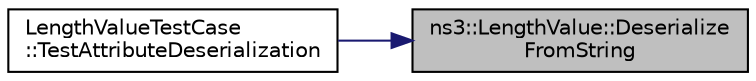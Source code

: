 digraph "ns3::LengthValue::DeserializeFromString"
{
 // LATEX_PDF_SIZE
  edge [fontname="Helvetica",fontsize="10",labelfontname="Helvetica",labelfontsize="10"];
  node [fontname="Helvetica",fontsize="10",shape=record];
  rankdir="RL";
  Node1 [label="ns3::LengthValue::Deserialize\lFromString",height=0.2,width=0.4,color="black", fillcolor="grey75", style="filled", fontcolor="black",tooltip=" "];
  Node1 -> Node2 [dir="back",color="midnightblue",fontsize="10",style="solid",fontname="Helvetica"];
  Node2 [label="LengthValueTestCase\l::TestAttributeDeserialization",height=0.2,width=0.4,color="black", fillcolor="white", style="filled",URL="$class_length_value_test_case.html#a8900423bd1f127e61b645dfe278938df",tooltip="Test that a LengthValue can be deserialized from a string."];
}

